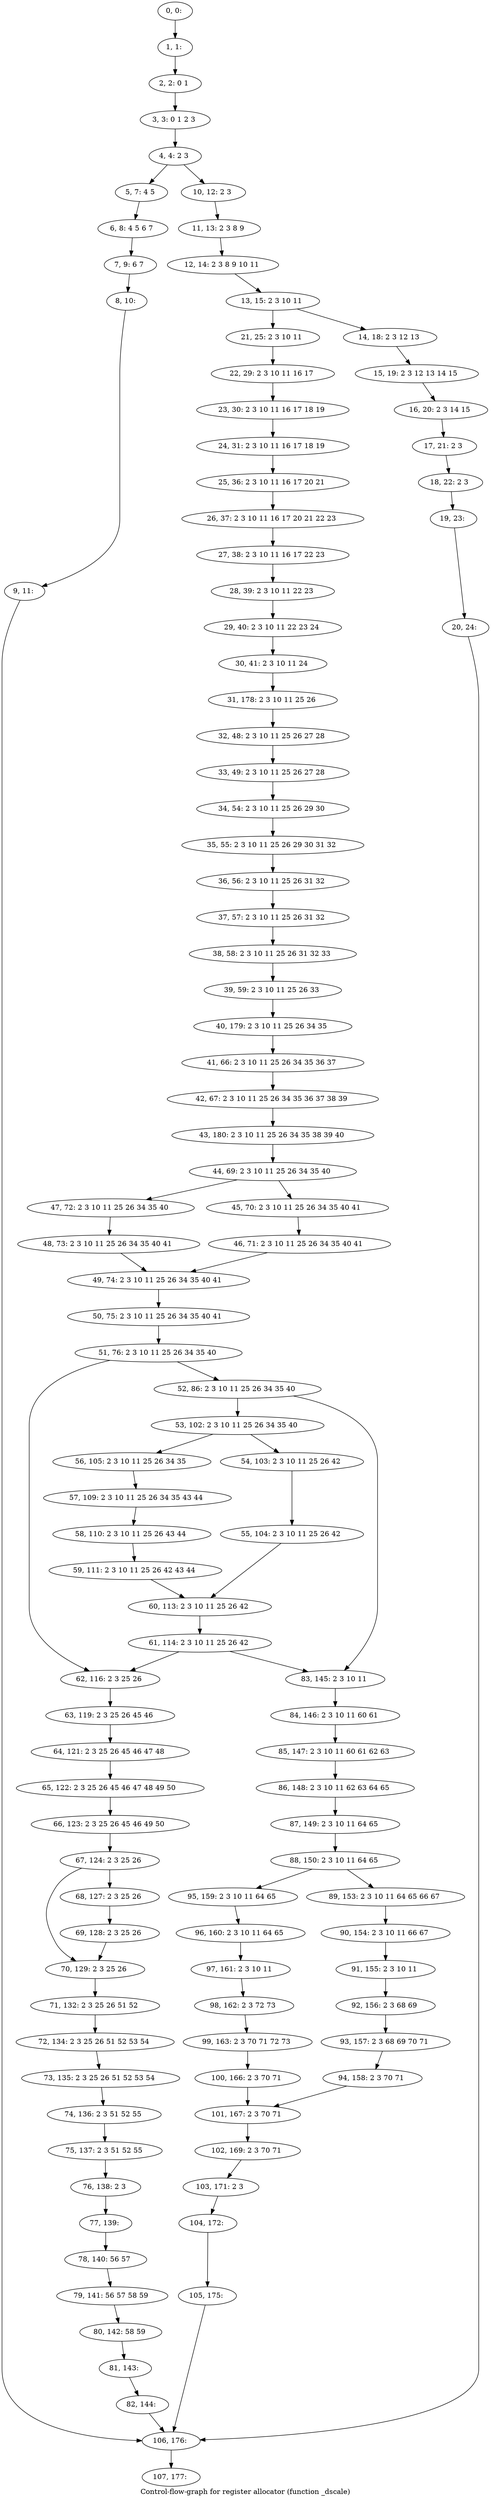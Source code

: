 digraph G {
graph [label="Control-flow-graph for register allocator (function _dscale)"]
0[label="0, 0: "];
1[label="1, 1: "];
2[label="2, 2: 0 1 "];
3[label="3, 3: 0 1 2 3 "];
4[label="4, 4: 2 3 "];
5[label="5, 7: 4 5 "];
6[label="6, 8: 4 5 6 7 "];
7[label="7, 9: 6 7 "];
8[label="8, 10: "];
9[label="9, 11: "];
10[label="10, 12: 2 3 "];
11[label="11, 13: 2 3 8 9 "];
12[label="12, 14: 2 3 8 9 10 11 "];
13[label="13, 15: 2 3 10 11 "];
14[label="14, 18: 2 3 12 13 "];
15[label="15, 19: 2 3 12 13 14 15 "];
16[label="16, 20: 2 3 14 15 "];
17[label="17, 21: 2 3 "];
18[label="18, 22: 2 3 "];
19[label="19, 23: "];
20[label="20, 24: "];
21[label="21, 25: 2 3 10 11 "];
22[label="22, 29: 2 3 10 11 16 17 "];
23[label="23, 30: 2 3 10 11 16 17 18 19 "];
24[label="24, 31: 2 3 10 11 16 17 18 19 "];
25[label="25, 36: 2 3 10 11 16 17 20 21 "];
26[label="26, 37: 2 3 10 11 16 17 20 21 22 23 "];
27[label="27, 38: 2 3 10 11 16 17 22 23 "];
28[label="28, 39: 2 3 10 11 22 23 "];
29[label="29, 40: 2 3 10 11 22 23 24 "];
30[label="30, 41: 2 3 10 11 24 "];
31[label="31, 178: 2 3 10 11 25 26 "];
32[label="32, 48: 2 3 10 11 25 26 27 28 "];
33[label="33, 49: 2 3 10 11 25 26 27 28 "];
34[label="34, 54: 2 3 10 11 25 26 29 30 "];
35[label="35, 55: 2 3 10 11 25 26 29 30 31 32 "];
36[label="36, 56: 2 3 10 11 25 26 31 32 "];
37[label="37, 57: 2 3 10 11 25 26 31 32 "];
38[label="38, 58: 2 3 10 11 25 26 31 32 33 "];
39[label="39, 59: 2 3 10 11 25 26 33 "];
40[label="40, 179: 2 3 10 11 25 26 34 35 "];
41[label="41, 66: 2 3 10 11 25 26 34 35 36 37 "];
42[label="42, 67: 2 3 10 11 25 26 34 35 36 37 38 39 "];
43[label="43, 180: 2 3 10 11 25 26 34 35 38 39 40 "];
44[label="44, 69: 2 3 10 11 25 26 34 35 40 "];
45[label="45, 70: 2 3 10 11 25 26 34 35 40 41 "];
46[label="46, 71: 2 3 10 11 25 26 34 35 40 41 "];
47[label="47, 72: 2 3 10 11 25 26 34 35 40 "];
48[label="48, 73: 2 3 10 11 25 26 34 35 40 41 "];
49[label="49, 74: 2 3 10 11 25 26 34 35 40 41 "];
50[label="50, 75: 2 3 10 11 25 26 34 35 40 41 "];
51[label="51, 76: 2 3 10 11 25 26 34 35 40 "];
52[label="52, 86: 2 3 10 11 25 26 34 35 40 "];
53[label="53, 102: 2 3 10 11 25 26 34 35 40 "];
54[label="54, 103: 2 3 10 11 25 26 42 "];
55[label="55, 104: 2 3 10 11 25 26 42 "];
56[label="56, 105: 2 3 10 11 25 26 34 35 "];
57[label="57, 109: 2 3 10 11 25 26 34 35 43 44 "];
58[label="58, 110: 2 3 10 11 25 26 43 44 "];
59[label="59, 111: 2 3 10 11 25 26 42 43 44 "];
60[label="60, 113: 2 3 10 11 25 26 42 "];
61[label="61, 114: 2 3 10 11 25 26 42 "];
62[label="62, 116: 2 3 25 26 "];
63[label="63, 119: 2 3 25 26 45 46 "];
64[label="64, 121: 2 3 25 26 45 46 47 48 "];
65[label="65, 122: 2 3 25 26 45 46 47 48 49 50 "];
66[label="66, 123: 2 3 25 26 45 46 49 50 "];
67[label="67, 124: 2 3 25 26 "];
68[label="68, 127: 2 3 25 26 "];
69[label="69, 128: 2 3 25 26 "];
70[label="70, 129: 2 3 25 26 "];
71[label="71, 132: 2 3 25 26 51 52 "];
72[label="72, 134: 2 3 25 26 51 52 53 54 "];
73[label="73, 135: 2 3 25 26 51 52 53 54 "];
74[label="74, 136: 2 3 51 52 55 "];
75[label="75, 137: 2 3 51 52 55 "];
76[label="76, 138: 2 3 "];
77[label="77, 139: "];
78[label="78, 140: 56 57 "];
79[label="79, 141: 56 57 58 59 "];
80[label="80, 142: 58 59 "];
81[label="81, 143: "];
82[label="82, 144: "];
83[label="83, 145: 2 3 10 11 "];
84[label="84, 146: 2 3 10 11 60 61 "];
85[label="85, 147: 2 3 10 11 60 61 62 63 "];
86[label="86, 148: 2 3 10 11 62 63 64 65 "];
87[label="87, 149: 2 3 10 11 64 65 "];
88[label="88, 150: 2 3 10 11 64 65 "];
89[label="89, 153: 2 3 10 11 64 65 66 67 "];
90[label="90, 154: 2 3 10 11 66 67 "];
91[label="91, 155: 2 3 10 11 "];
92[label="92, 156: 2 3 68 69 "];
93[label="93, 157: 2 3 68 69 70 71 "];
94[label="94, 158: 2 3 70 71 "];
95[label="95, 159: 2 3 10 11 64 65 "];
96[label="96, 160: 2 3 10 11 64 65 "];
97[label="97, 161: 2 3 10 11 "];
98[label="98, 162: 2 3 72 73 "];
99[label="99, 163: 2 3 70 71 72 73 "];
100[label="100, 166: 2 3 70 71 "];
101[label="101, 167: 2 3 70 71 "];
102[label="102, 169: 2 3 70 71 "];
103[label="103, 171: 2 3 "];
104[label="104, 172: "];
105[label="105, 175: "];
106[label="106, 176: "];
107[label="107, 177: "];
0->1 ;
1->2 ;
2->3 ;
3->4 ;
4->5 ;
4->10 ;
5->6 ;
6->7 ;
7->8 ;
8->9 ;
9->106 ;
10->11 ;
11->12 ;
12->13 ;
13->14 ;
13->21 ;
14->15 ;
15->16 ;
16->17 ;
17->18 ;
18->19 ;
19->20 ;
20->106 ;
21->22 ;
22->23 ;
23->24 ;
24->25 ;
25->26 ;
26->27 ;
27->28 ;
28->29 ;
29->30 ;
30->31 ;
31->32 ;
32->33 ;
33->34 ;
34->35 ;
35->36 ;
36->37 ;
37->38 ;
38->39 ;
39->40 ;
40->41 ;
41->42 ;
42->43 ;
43->44 ;
44->45 ;
44->47 ;
45->46 ;
46->49 ;
47->48 ;
48->49 ;
49->50 ;
50->51 ;
51->52 ;
51->62 ;
52->53 ;
52->83 ;
53->54 ;
53->56 ;
54->55 ;
55->60 ;
56->57 ;
57->58 ;
58->59 ;
59->60 ;
60->61 ;
61->62 ;
61->83 ;
62->63 ;
63->64 ;
64->65 ;
65->66 ;
66->67 ;
67->68 ;
67->70 ;
68->69 ;
69->70 ;
70->71 ;
71->72 ;
72->73 ;
73->74 ;
74->75 ;
75->76 ;
76->77 ;
77->78 ;
78->79 ;
79->80 ;
80->81 ;
81->82 ;
82->106 ;
83->84 ;
84->85 ;
85->86 ;
86->87 ;
87->88 ;
88->89 ;
88->95 ;
89->90 ;
90->91 ;
91->92 ;
92->93 ;
93->94 ;
94->101 ;
95->96 ;
96->97 ;
97->98 ;
98->99 ;
99->100 ;
100->101 ;
101->102 ;
102->103 ;
103->104 ;
104->105 ;
105->106 ;
106->107 ;
}
